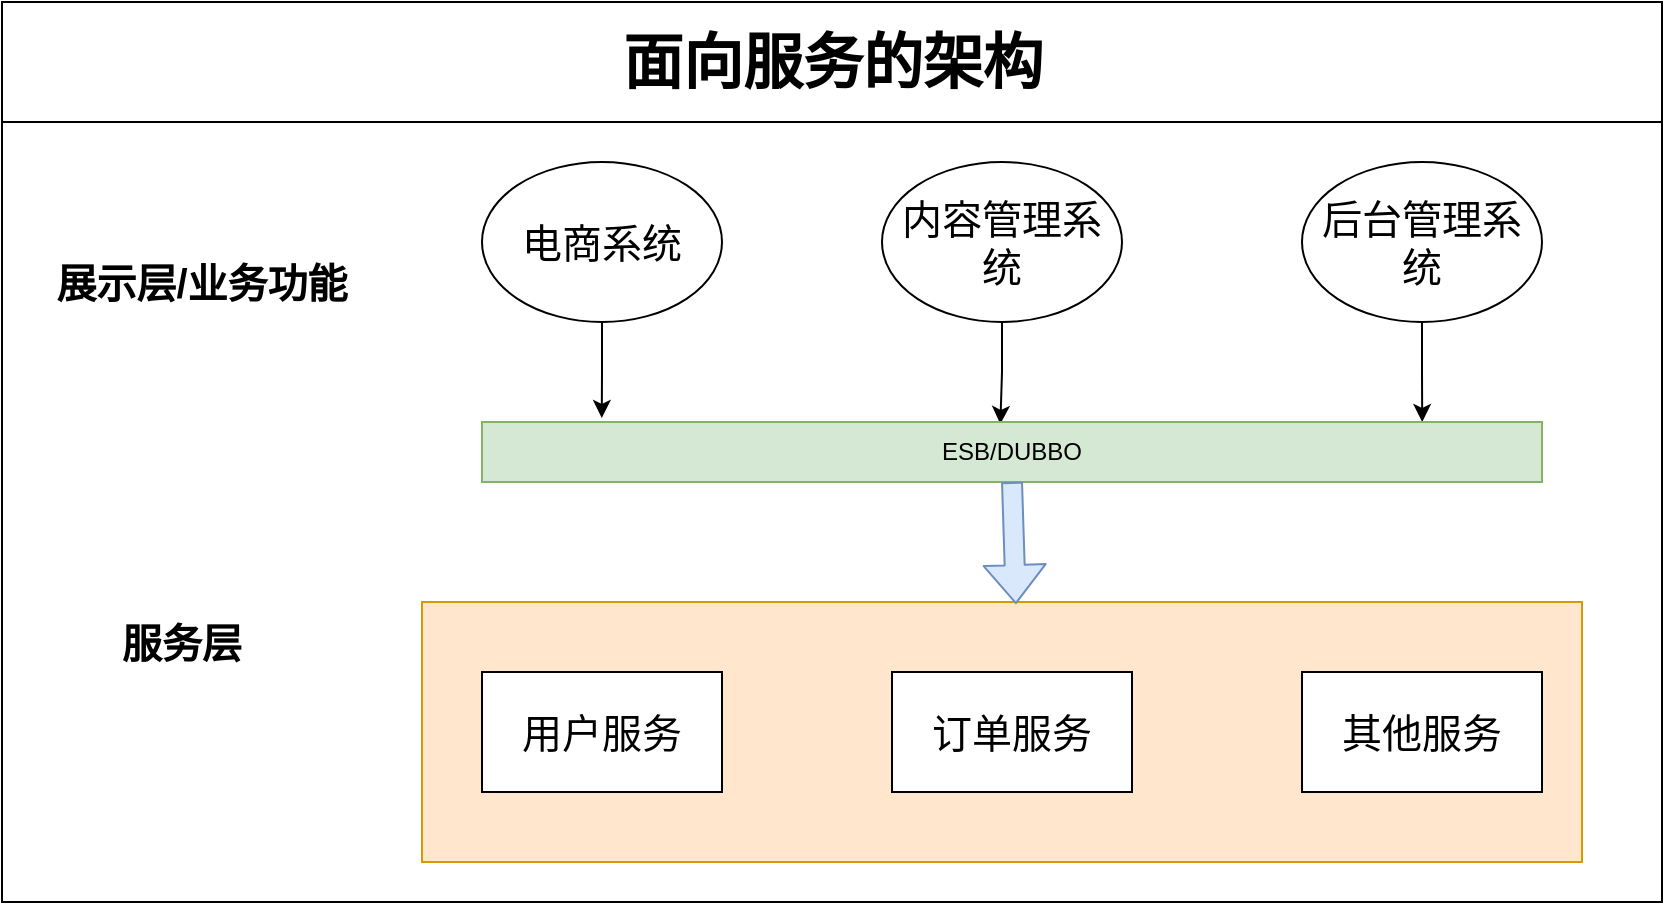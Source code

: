 <mxfile version="14.4.2" type="github">
  <diagram id="m9XSIq1BusQuQHjPRnI9" name="Page-1">
    <mxGraphModel dx="1422" dy="706" grid="1" gridSize="10" guides="1" tooltips="1" connect="1" arrows="1" fold="1" page="1" pageScale="1" pageWidth="850" pageHeight="1100" math="0" shadow="0">
      <root>
        <mxCell id="0" />
        <mxCell id="1" parent="0" />
        <mxCell id="cEs8dwnHzc24OYnDXXI1-16" value="面向服务的架构" style="swimlane;html=1;startSize=60;horizontal=1;containerType=tree;newEdgeStyle={&quot;edgeStyle&quot;:&quot;elbowEdgeStyle&quot;,&quot;startArrow&quot;:&quot;none&quot;,&quot;endArrow&quot;:&quot;none&quot;};fontSize=30;fontStyle=1" vertex="1" parent="1">
          <mxGeometry x="20" y="90" width="830" height="450" as="geometry" />
        </mxCell>
        <mxCell id="cEs8dwnHzc24OYnDXXI1-20" value="" style="rounded=0;whiteSpace=wrap;html=1;fillColor=#ffe6cc;strokeColor=#d79b00;" vertex="1" parent="cEs8dwnHzc24OYnDXXI1-16">
          <mxGeometry x="210" y="300" width="580" height="130" as="geometry" />
        </mxCell>
        <mxCell id="cEs8dwnHzc24OYnDXXI1-17" value="&lt;font style=&quot;font-size: 20px&quot;&gt;服务层&lt;/font&gt;" style="rounded=0;whiteSpace=wrap;html=1;fontSize=20;fontStyle=1;strokeColor=none;" vertex="1" parent="cEs8dwnHzc24OYnDXXI1-16">
          <mxGeometry x="10" y="290" width="160" height="60" as="geometry" />
        </mxCell>
        <mxCell id="cEs8dwnHzc24OYnDXXI1-18" value="&lt;font style=&quot;font-size: 20px;&quot;&gt;展示层/业务功能&lt;/font&gt;" style="rounded=0;whiteSpace=wrap;html=1;fontSize=20;fontStyle=1;strokeColor=none;" vertex="1" parent="cEs8dwnHzc24OYnDXXI1-16">
          <mxGeometry x="20" y="110" width="160" height="60" as="geometry" />
        </mxCell>
        <mxCell id="cEs8dwnHzc24OYnDXXI1-22" style="edgeStyle=orthogonalEdgeStyle;rounded=0;orthogonalLoop=1;jettySize=auto;html=1;entryX=0.489;entryY=0.033;entryDx=0;entryDy=0;entryPerimeter=0;" edge="1" parent="cEs8dwnHzc24OYnDXXI1-16" source="cEs8dwnHzc24OYnDXXI1-1" target="cEs8dwnHzc24OYnDXXI1-19">
          <mxGeometry relative="1" as="geometry" />
        </mxCell>
        <mxCell id="cEs8dwnHzc24OYnDXXI1-1" value="内容管理系统" style="ellipse;whiteSpace=wrap;html=1;fontSize=20;" vertex="1" parent="cEs8dwnHzc24OYnDXXI1-16">
          <mxGeometry x="440" y="80" width="120" height="80" as="geometry" />
        </mxCell>
        <mxCell id="cEs8dwnHzc24OYnDXXI1-21" style="edgeStyle=orthogonalEdgeStyle;rounded=0;orthogonalLoop=1;jettySize=auto;html=1;entryX=0.113;entryY=-0.067;entryDx=0;entryDy=0;entryPerimeter=0;" edge="1" parent="cEs8dwnHzc24OYnDXXI1-16" source="cEs8dwnHzc24OYnDXXI1-2" target="cEs8dwnHzc24OYnDXXI1-19">
          <mxGeometry relative="1" as="geometry" />
        </mxCell>
        <mxCell id="cEs8dwnHzc24OYnDXXI1-2" value="电商系统" style="ellipse;whiteSpace=wrap;html=1;fontSize=20;" vertex="1" parent="cEs8dwnHzc24OYnDXXI1-16">
          <mxGeometry x="240" y="80" width="120" height="80" as="geometry" />
        </mxCell>
        <mxCell id="cEs8dwnHzc24OYnDXXI1-23" style="edgeStyle=orthogonalEdgeStyle;rounded=0;orthogonalLoop=1;jettySize=auto;html=1;entryX=0.887;entryY=0;entryDx=0;entryDy=0;entryPerimeter=0;" edge="1" parent="cEs8dwnHzc24OYnDXXI1-16" source="cEs8dwnHzc24OYnDXXI1-3" target="cEs8dwnHzc24OYnDXXI1-19">
          <mxGeometry relative="1" as="geometry" />
        </mxCell>
        <mxCell id="cEs8dwnHzc24OYnDXXI1-3" value="后台管理系统" style="ellipse;whiteSpace=wrap;html=1;fontSize=20;" vertex="1" parent="cEs8dwnHzc24OYnDXXI1-16">
          <mxGeometry x="650" y="80" width="120" height="80" as="geometry" />
        </mxCell>
        <mxCell id="cEs8dwnHzc24OYnDXXI1-4" value="用户服务" style="rounded=0;whiteSpace=wrap;html=1;fontSize=20;" vertex="1" parent="cEs8dwnHzc24OYnDXXI1-16">
          <mxGeometry x="240" y="335" width="120" height="60" as="geometry" />
        </mxCell>
        <mxCell id="cEs8dwnHzc24OYnDXXI1-5" value="订单服务" style="rounded=0;whiteSpace=wrap;html=1;fontSize=20;" vertex="1" parent="cEs8dwnHzc24OYnDXXI1-16">
          <mxGeometry x="445" y="335" width="120" height="60" as="geometry" />
        </mxCell>
        <mxCell id="cEs8dwnHzc24OYnDXXI1-6" value="其他服务" style="rounded=0;whiteSpace=wrap;html=1;fontSize=20;" vertex="1" parent="cEs8dwnHzc24OYnDXXI1-16">
          <mxGeometry x="650" y="335" width="120" height="60" as="geometry" />
        </mxCell>
        <mxCell id="cEs8dwnHzc24OYnDXXI1-19" value="ESB/DUBBO" style="rounded=0;whiteSpace=wrap;html=1;fillColor=#d5e8d4;strokeColor=#82b366;" vertex="1" parent="cEs8dwnHzc24OYnDXXI1-16">
          <mxGeometry x="240" y="210" width="530" height="30" as="geometry" />
        </mxCell>
        <mxCell id="cEs8dwnHzc24OYnDXXI1-32" value="" style="shape=flexArrow;endArrow=classic;html=1;exitX=0.5;exitY=1;exitDx=0;exitDy=0;entryX=0.512;entryY=0.008;entryDx=0;entryDy=0;entryPerimeter=0;fillColor=#dae8fc;strokeColor=#6c8ebf;" edge="1" parent="cEs8dwnHzc24OYnDXXI1-16" source="cEs8dwnHzc24OYnDXXI1-19" target="cEs8dwnHzc24OYnDXXI1-20">
          <mxGeometry width="50" height="50" relative="1" as="geometry">
            <mxPoint x="380" y="300" as="sourcePoint" />
            <mxPoint x="430" y="250" as="targetPoint" />
          </mxGeometry>
        </mxCell>
      </root>
    </mxGraphModel>
  </diagram>
</mxfile>
